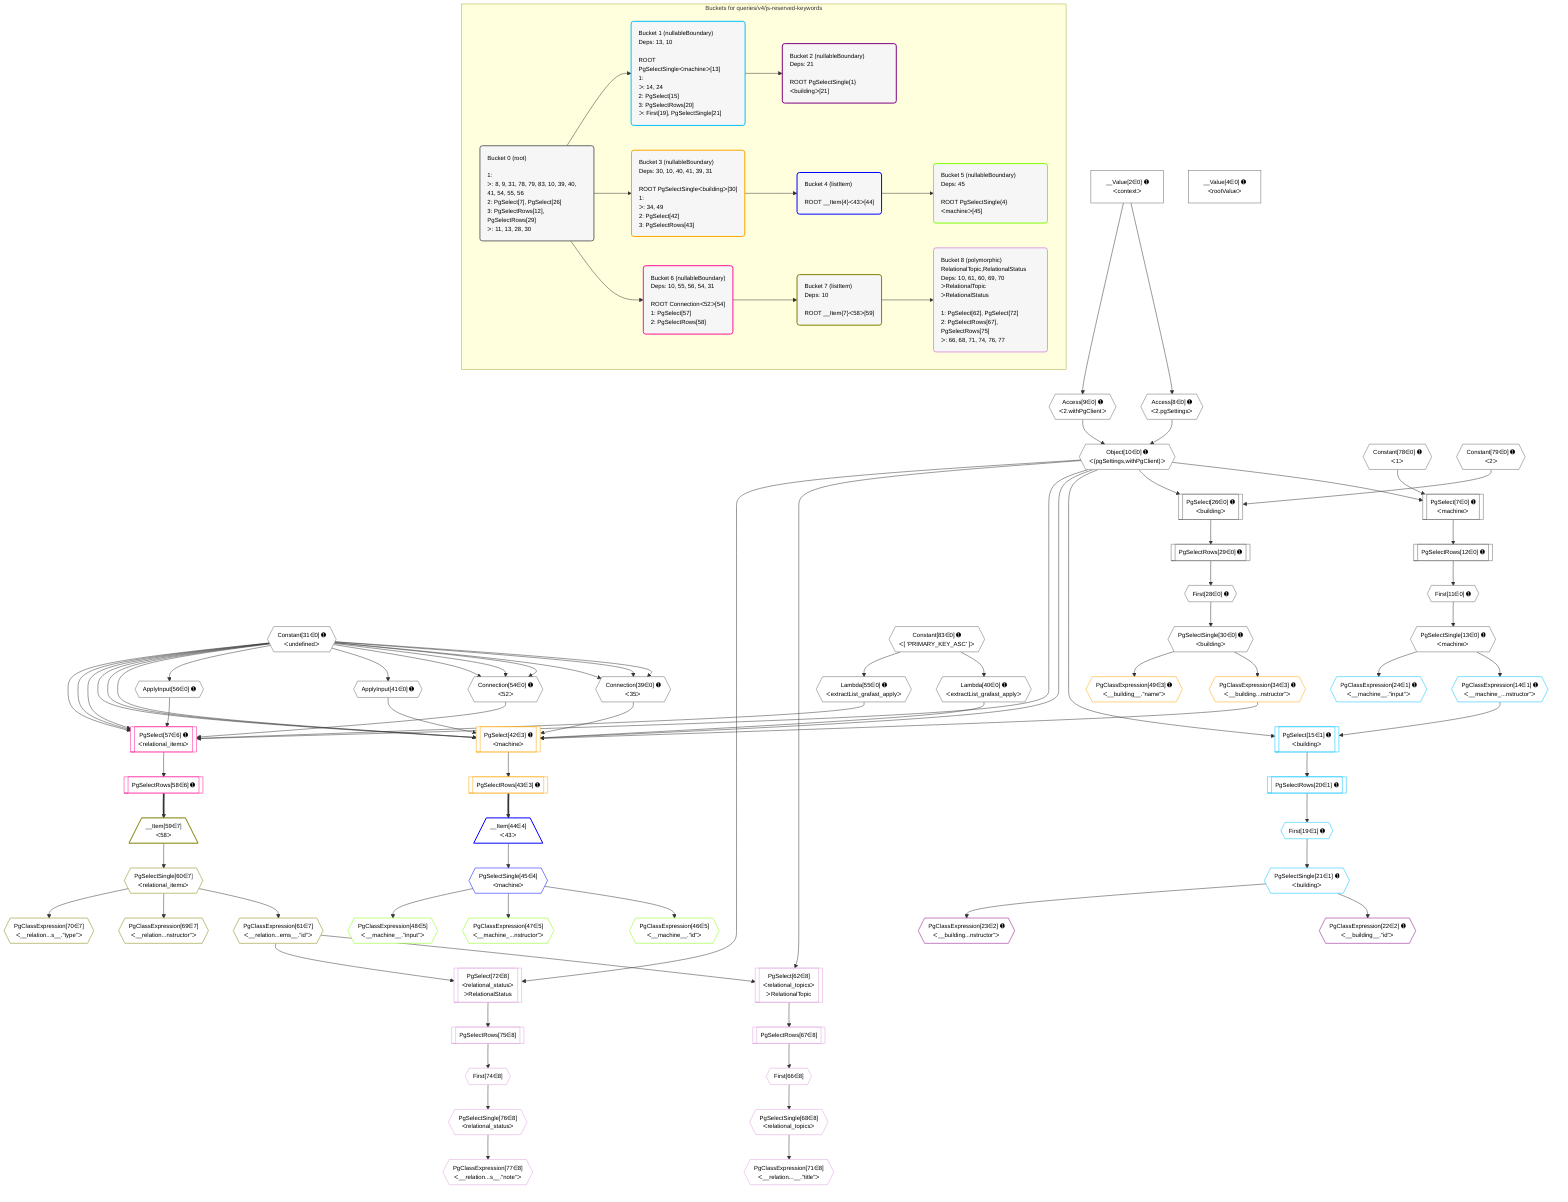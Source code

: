 %%{init: {'themeVariables': { 'fontSize': '12px'}}}%%
graph TD
    classDef path fill:#eee,stroke:#000,color:#000
    classDef plan fill:#fff,stroke-width:1px,color:#000
    classDef itemplan fill:#fff,stroke-width:2px,color:#000
    classDef unbatchedplan fill:#dff,stroke-width:1px,color:#000
    classDef sideeffectplan fill:#fcc,stroke-width:2px,color:#000
    classDef bucket fill:#f6f6f6,color:#000,stroke-width:2px,text-align:left


    %% plan dependencies
    Connection39{{"Connection[39∈0] ➊<br />ᐸ35ᐳ"}}:::plan
    Constant31{{"Constant[31∈0] ➊<br />ᐸundefinedᐳ"}}:::plan
    Constant31 & Constant31 & Constant31 --> Connection39
    Connection54{{"Connection[54∈0] ➊<br />ᐸ52ᐳ"}}:::plan
    Constant31 & Constant31 & Constant31 --> Connection54
    PgSelect7[["PgSelect[7∈0] ➊<br />ᐸmachineᐳ"]]:::plan
    Object10{{"Object[10∈0] ➊<br />ᐸ{pgSettings,withPgClient}ᐳ"}}:::plan
    Constant78{{"Constant[78∈0] ➊<br />ᐸ1ᐳ"}}:::plan
    Object10 & Constant78 --> PgSelect7
    Access8{{"Access[8∈0] ➊<br />ᐸ2.pgSettingsᐳ"}}:::plan
    Access9{{"Access[9∈0] ➊<br />ᐸ2.withPgClientᐳ"}}:::plan
    Access8 & Access9 --> Object10
    PgSelect26[["PgSelect[26∈0] ➊<br />ᐸbuildingᐳ"]]:::plan
    Constant79{{"Constant[79∈0] ➊<br />ᐸ2ᐳ"}}:::plan
    Object10 & Constant79 --> PgSelect26
    __Value2["__Value[2∈0] ➊<br />ᐸcontextᐳ"]:::plan
    __Value2 --> Access8
    __Value2 --> Access9
    First11{{"First[11∈0] ➊"}}:::plan
    PgSelectRows12[["PgSelectRows[12∈0] ➊"]]:::plan
    PgSelectRows12 --> First11
    PgSelect7 --> PgSelectRows12
    PgSelectSingle13{{"PgSelectSingle[13∈0] ➊<br />ᐸmachineᐳ"}}:::plan
    First11 --> PgSelectSingle13
    First28{{"First[28∈0] ➊"}}:::plan
    PgSelectRows29[["PgSelectRows[29∈0] ➊"]]:::plan
    PgSelectRows29 --> First28
    PgSelect26 --> PgSelectRows29
    PgSelectSingle30{{"PgSelectSingle[30∈0] ➊<br />ᐸbuildingᐳ"}}:::plan
    First28 --> PgSelectSingle30
    Lambda40{{"Lambda[40∈0] ➊<br />ᐸextractList_grafast_applyᐳ"}}:::plan
    Constant83{{"Constant[83∈0] ➊<br />ᐸ[ 'PRIMARY_KEY_ASC' ]ᐳ"}}:::plan
    Constant83 --> Lambda40
    ApplyInput41{{"ApplyInput[41∈0] ➊"}}:::plan
    Constant31 --> ApplyInput41
    Lambda55{{"Lambda[55∈0] ➊<br />ᐸextractList_grafast_applyᐳ"}}:::plan
    Constant83 --> Lambda55
    ApplyInput56{{"ApplyInput[56∈0] ➊"}}:::plan
    Constant31 --> ApplyInput56
    __Value4["__Value[4∈0] ➊<br />ᐸrootValueᐳ"]:::plan
    PgSelect15[["PgSelect[15∈1] ➊<br />ᐸbuildingᐳ"]]:::plan
    PgClassExpression14{{"PgClassExpression[14∈1] ➊<br />ᐸ__machine_...nstructor”ᐳ"}}:::plan
    Object10 & PgClassExpression14 --> PgSelect15
    PgSelectSingle13 --> PgClassExpression14
    First19{{"First[19∈1] ➊"}}:::plan
    PgSelectRows20[["PgSelectRows[20∈1] ➊"]]:::plan
    PgSelectRows20 --> First19
    PgSelect15 --> PgSelectRows20
    PgSelectSingle21{{"PgSelectSingle[21∈1] ➊<br />ᐸbuildingᐳ"}}:::plan
    First19 --> PgSelectSingle21
    PgClassExpression24{{"PgClassExpression[24∈1] ➊<br />ᐸ__machine__.”input”ᐳ"}}:::plan
    PgSelectSingle13 --> PgClassExpression24
    PgClassExpression22{{"PgClassExpression[22∈2] ➊<br />ᐸ__building__.”id”ᐳ"}}:::plan
    PgSelectSingle21 --> PgClassExpression22
    PgClassExpression23{{"PgClassExpression[23∈2] ➊<br />ᐸ__building...nstructor”ᐳ"}}:::plan
    PgSelectSingle21 --> PgClassExpression23
    PgSelect42[["PgSelect[42∈3] ➊<br />ᐸmachineᐳ"]]:::plan
    PgClassExpression34{{"PgClassExpression[34∈3] ➊<br />ᐸ__building...nstructor”ᐳ"}}:::plan
    Object10 & PgClassExpression34 & Lambda40 & ApplyInput41 & Connection39 & Constant31 & Constant31 & Constant31 --> PgSelect42
    PgSelectSingle30 --> PgClassExpression34
    PgSelectRows43[["PgSelectRows[43∈3] ➊"]]:::plan
    PgSelect42 --> PgSelectRows43
    PgClassExpression49{{"PgClassExpression[49∈3] ➊<br />ᐸ__building__.”name”ᐳ"}}:::plan
    PgSelectSingle30 --> PgClassExpression49
    __Item44[/"__Item[44∈4]<br />ᐸ43ᐳ"\]:::itemplan
    PgSelectRows43 ==> __Item44
    PgSelectSingle45{{"PgSelectSingle[45∈4]<br />ᐸmachineᐳ"}}:::plan
    __Item44 --> PgSelectSingle45
    PgClassExpression46{{"PgClassExpression[46∈5]<br />ᐸ__machine__.”id”ᐳ"}}:::plan
    PgSelectSingle45 --> PgClassExpression46
    PgClassExpression47{{"PgClassExpression[47∈5]<br />ᐸ__machine_...nstructor”ᐳ"}}:::plan
    PgSelectSingle45 --> PgClassExpression47
    PgClassExpression48{{"PgClassExpression[48∈5]<br />ᐸ__machine__.”input”ᐳ"}}:::plan
    PgSelectSingle45 --> PgClassExpression48
    PgSelect57[["PgSelect[57∈6] ➊<br />ᐸrelational_itemsᐳ"]]:::plan
    Object10 & Lambda55 & ApplyInput56 & Connection54 & Constant31 & Constant31 & Constant31 --> PgSelect57
    PgSelectRows58[["PgSelectRows[58∈6] ➊"]]:::plan
    PgSelect57 --> PgSelectRows58
    __Item59[/"__Item[59∈7]<br />ᐸ58ᐳ"\]:::itemplan
    PgSelectRows58 ==> __Item59
    PgSelectSingle60{{"PgSelectSingle[60∈7]<br />ᐸrelational_itemsᐳ"}}:::plan
    __Item59 --> PgSelectSingle60
    PgClassExpression61{{"PgClassExpression[61∈7]<br />ᐸ__relation...ems__.”id”ᐳ"}}:::plan
    PgSelectSingle60 --> PgClassExpression61
    PgClassExpression69{{"PgClassExpression[69∈7]<br />ᐸ__relation...nstructor”ᐳ"}}:::plan
    PgSelectSingle60 --> PgClassExpression69
    PgClassExpression70{{"PgClassExpression[70∈7]<br />ᐸ__relation...s__.”type”ᐳ"}}:::plan
    PgSelectSingle60 --> PgClassExpression70
    PgSelect62[["PgSelect[62∈8]<br />ᐸrelational_topicsᐳ<br />ᐳRelationalTopic"]]:::plan
    Object10 & PgClassExpression61 --> PgSelect62
    PgSelect72[["PgSelect[72∈8]<br />ᐸrelational_statusᐳ<br />ᐳRelationalStatus"]]:::plan
    Object10 & PgClassExpression61 --> PgSelect72
    First66{{"First[66∈8]"}}:::plan
    PgSelectRows67[["PgSelectRows[67∈8]"]]:::plan
    PgSelectRows67 --> First66
    PgSelect62 --> PgSelectRows67
    PgSelectSingle68{{"PgSelectSingle[68∈8]<br />ᐸrelational_topicsᐳ"}}:::plan
    First66 --> PgSelectSingle68
    PgClassExpression71{{"PgClassExpression[71∈8]<br />ᐸ__relation...__.”title”ᐳ"}}:::plan
    PgSelectSingle68 --> PgClassExpression71
    First74{{"First[74∈8]"}}:::plan
    PgSelectRows75[["PgSelectRows[75∈8]"]]:::plan
    PgSelectRows75 --> First74
    PgSelect72 --> PgSelectRows75
    PgSelectSingle76{{"PgSelectSingle[76∈8]<br />ᐸrelational_statusᐳ"}}:::plan
    First74 --> PgSelectSingle76
    PgClassExpression77{{"PgClassExpression[77∈8]<br />ᐸ__relation...s__.”note”ᐳ"}}:::plan
    PgSelectSingle76 --> PgClassExpression77

    %% define steps

    subgraph "Buckets for queries/v4/js-reserved-keywords"
    Bucket0("Bucket 0 (root)<br /><br />1: <br />ᐳ: 8, 9, 31, 78, 79, 83, 10, 39, 40, 41, 54, 55, 56<br />2: PgSelect[7], PgSelect[26]<br />3: PgSelectRows[12], PgSelectRows[29]<br />ᐳ: 11, 13, 28, 30"):::bucket
    classDef bucket0 stroke:#696969
    class Bucket0,__Value2,__Value4,PgSelect7,Access8,Access9,Object10,First11,PgSelectRows12,PgSelectSingle13,PgSelect26,First28,PgSelectRows29,PgSelectSingle30,Constant31,Connection39,Lambda40,ApplyInput41,Connection54,Lambda55,ApplyInput56,Constant78,Constant79,Constant83 bucket0
    Bucket1("Bucket 1 (nullableBoundary)<br />Deps: 13, 10<br /><br />ROOT PgSelectSingleᐸmachineᐳ[13]<br />1: <br />ᐳ: 14, 24<br />2: PgSelect[15]<br />3: PgSelectRows[20]<br />ᐳ: First[19], PgSelectSingle[21]"):::bucket
    classDef bucket1 stroke:#00bfff
    class Bucket1,PgClassExpression14,PgSelect15,First19,PgSelectRows20,PgSelectSingle21,PgClassExpression24 bucket1
    Bucket2("Bucket 2 (nullableBoundary)<br />Deps: 21<br /><br />ROOT PgSelectSingle{1}ᐸbuildingᐳ[21]"):::bucket
    classDef bucket2 stroke:#7f007f
    class Bucket2,PgClassExpression22,PgClassExpression23 bucket2
    Bucket3("Bucket 3 (nullableBoundary)<br />Deps: 30, 10, 40, 41, 39, 31<br /><br />ROOT PgSelectSingleᐸbuildingᐳ[30]<br />1: <br />ᐳ: 34, 49<br />2: PgSelect[42]<br />3: PgSelectRows[43]"):::bucket
    classDef bucket3 stroke:#ffa500
    class Bucket3,PgClassExpression34,PgSelect42,PgSelectRows43,PgClassExpression49 bucket3
    Bucket4("Bucket 4 (listItem)<br /><br />ROOT __Item{4}ᐸ43ᐳ[44]"):::bucket
    classDef bucket4 stroke:#0000ff
    class Bucket4,__Item44,PgSelectSingle45 bucket4
    Bucket5("Bucket 5 (nullableBoundary)<br />Deps: 45<br /><br />ROOT PgSelectSingle{4}ᐸmachineᐳ[45]"):::bucket
    classDef bucket5 stroke:#7fff00
    class Bucket5,PgClassExpression46,PgClassExpression47,PgClassExpression48 bucket5
    Bucket6("Bucket 6 (nullableBoundary)<br />Deps: 10, 55, 56, 54, 31<br /><br />ROOT Connectionᐸ52ᐳ[54]<br />1: PgSelect[57]<br />2: PgSelectRows[58]"):::bucket
    classDef bucket6 stroke:#ff1493
    class Bucket6,PgSelect57,PgSelectRows58 bucket6
    Bucket7("Bucket 7 (listItem)<br />Deps: 10<br /><br />ROOT __Item{7}ᐸ58ᐳ[59]"):::bucket
    classDef bucket7 stroke:#808000
    class Bucket7,__Item59,PgSelectSingle60,PgClassExpression61,PgClassExpression69,PgClassExpression70 bucket7
    Bucket8("Bucket 8 (polymorphic)<br />RelationalTopic,RelationalStatus<br />Deps: 10, 61, 60, 69, 70<br />ᐳRelationalTopic<br />ᐳRelationalStatus<br /><br />1: PgSelect[62], PgSelect[72]<br />2: PgSelectRows[67], PgSelectRows[75]<br />ᐳ: 66, 68, 71, 74, 76, 77"):::bucket
    classDef bucket8 stroke:#dda0dd
    class Bucket8,PgSelect62,First66,PgSelectRows67,PgSelectSingle68,PgClassExpression71,PgSelect72,First74,PgSelectRows75,PgSelectSingle76,PgClassExpression77 bucket8
    Bucket0 --> Bucket1 & Bucket3 & Bucket6
    Bucket1 --> Bucket2
    Bucket3 --> Bucket4
    Bucket4 --> Bucket5
    Bucket6 --> Bucket7
    Bucket7 --> Bucket8
    end